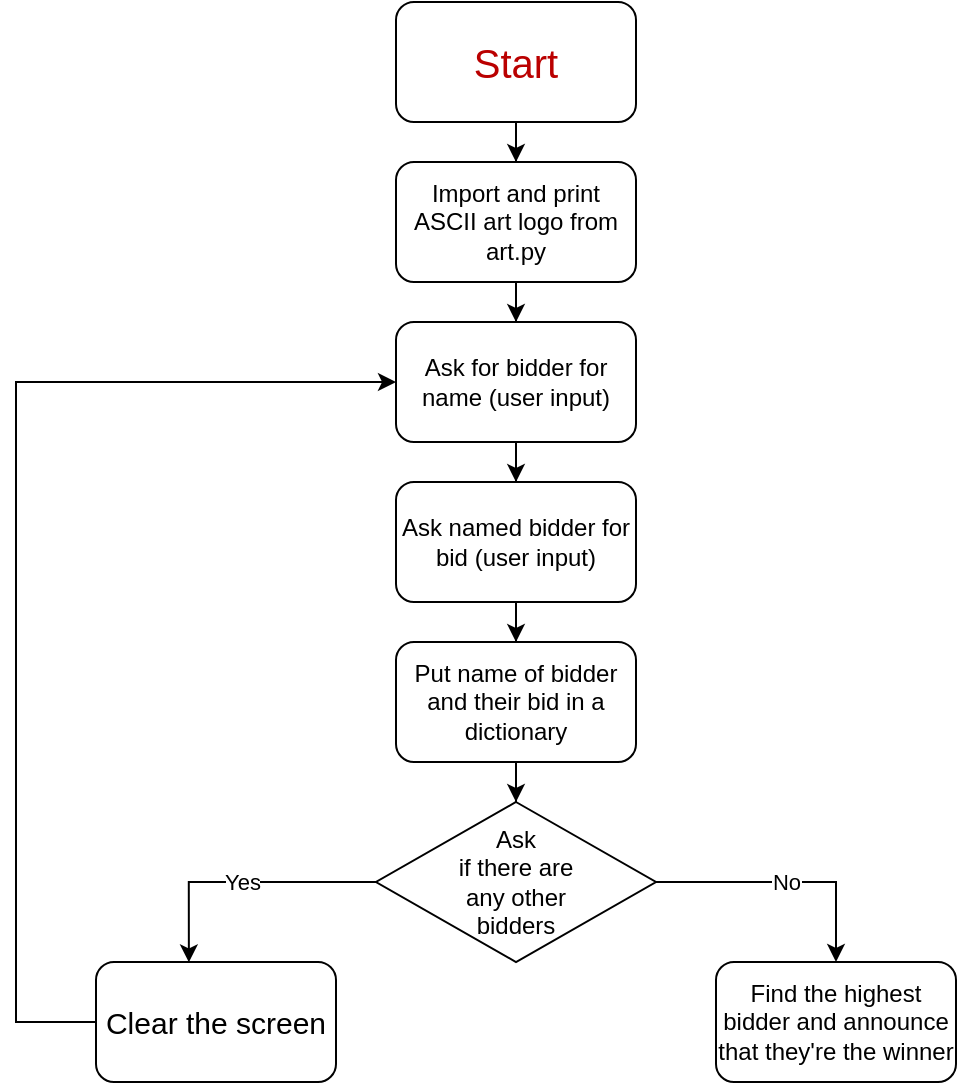 <mxfile version="13.9.9" type="device"><diagram id="C5RBs43oDa-KdzZeNtuy" name="Page-1"><mxGraphModel dx="1038" dy="607" grid="1" gridSize="10" guides="1" tooltips="1" connect="1" arrows="1" fold="1" page="1" pageScale="1" pageWidth="827" pageHeight="1169" math="0" shadow="0"><root><mxCell id="WIyWlLk6GJQsqaUBKTNV-0"/><mxCell id="WIyWlLk6GJQsqaUBKTNV-1" parent="WIyWlLk6GJQsqaUBKTNV-0"/><mxCell id="STAZVDbJ8cj7v5tUMaLq-5" value="" style="edgeStyle=orthogonalEdgeStyle;rounded=0;orthogonalLoop=1;jettySize=auto;html=1;" edge="1" parent="WIyWlLk6GJQsqaUBKTNV-1" source="STAZVDbJ8cj7v5tUMaLq-0" target="STAZVDbJ8cj7v5tUMaLq-4"><mxGeometry relative="1" as="geometry"/></mxCell><mxCell id="STAZVDbJ8cj7v5tUMaLq-0" value="&lt;font style=&quot;font-size: 20px&quot; color=&quot;rgba(0, 0, 0, 0)&quot;&gt;Start&lt;/font&gt;" style="rounded=1;whiteSpace=wrap;html=1;" vertex="1" parent="WIyWlLk6GJQsqaUBKTNV-1"><mxGeometry x="320" y="40" width="120" height="60" as="geometry"/></mxCell><mxCell id="STAZVDbJ8cj7v5tUMaLq-10" value="" style="edgeStyle=orthogonalEdgeStyle;rounded=0;orthogonalLoop=1;jettySize=auto;html=1;" edge="1" parent="WIyWlLk6GJQsqaUBKTNV-1" source="STAZVDbJ8cj7v5tUMaLq-1" target="STAZVDbJ8cj7v5tUMaLq-9"><mxGeometry relative="1" as="geometry"/></mxCell><mxCell id="STAZVDbJ8cj7v5tUMaLq-1" value="Put name of bidder and their bid in a dictionary" style="rounded=1;whiteSpace=wrap;html=1;" vertex="1" parent="WIyWlLk6GJQsqaUBKTNV-1"><mxGeometry x="320" y="360" width="120" height="60" as="geometry"/></mxCell><mxCell id="STAZVDbJ8cj7v5tUMaLq-8" value="" style="edgeStyle=orthogonalEdgeStyle;rounded=0;orthogonalLoop=1;jettySize=auto;html=1;" edge="1" parent="WIyWlLk6GJQsqaUBKTNV-1" source="STAZVDbJ8cj7v5tUMaLq-2" target="STAZVDbJ8cj7v5tUMaLq-1"><mxGeometry relative="1" as="geometry"/></mxCell><mxCell id="STAZVDbJ8cj7v5tUMaLq-2" value="Ask named bidder for bid (user input)" style="rounded=1;whiteSpace=wrap;html=1;" vertex="1" parent="WIyWlLk6GJQsqaUBKTNV-1"><mxGeometry x="320" y="280" width="120" height="60" as="geometry"/></mxCell><mxCell id="STAZVDbJ8cj7v5tUMaLq-7" value="" style="edgeStyle=orthogonalEdgeStyle;rounded=0;orthogonalLoop=1;jettySize=auto;html=1;" edge="1" parent="WIyWlLk6GJQsqaUBKTNV-1" source="STAZVDbJ8cj7v5tUMaLq-3" target="STAZVDbJ8cj7v5tUMaLq-2"><mxGeometry relative="1" as="geometry"/></mxCell><mxCell id="STAZVDbJ8cj7v5tUMaLq-3" value="Ask for bidder for name (user input)" style="rounded=1;whiteSpace=wrap;html=1;" vertex="1" parent="WIyWlLk6GJQsqaUBKTNV-1"><mxGeometry x="320" y="200" width="120" height="60" as="geometry"/></mxCell><mxCell id="STAZVDbJ8cj7v5tUMaLq-6" value="" style="edgeStyle=orthogonalEdgeStyle;rounded=0;orthogonalLoop=1;jettySize=auto;html=1;" edge="1" parent="WIyWlLk6GJQsqaUBKTNV-1" source="STAZVDbJ8cj7v5tUMaLq-4" target="STAZVDbJ8cj7v5tUMaLq-3"><mxGeometry relative="1" as="geometry"/></mxCell><mxCell id="STAZVDbJ8cj7v5tUMaLq-4" value="Import and print ASCII art logo from art.py" style="rounded=1;whiteSpace=wrap;html=1;" vertex="1" parent="WIyWlLk6GJQsqaUBKTNV-1"><mxGeometry x="320" y="120" width="120" height="60" as="geometry"/></mxCell><mxCell id="STAZVDbJ8cj7v5tUMaLq-14" value="No" style="edgeStyle=orthogonalEdgeStyle;rounded=0;orthogonalLoop=1;jettySize=auto;html=1;entryX=0.5;entryY=0;entryDx=0;entryDy=0;" edge="1" parent="WIyWlLk6GJQsqaUBKTNV-1" source="STAZVDbJ8cj7v5tUMaLq-9" target="STAZVDbJ8cj7v5tUMaLq-12"><mxGeometry relative="1" as="geometry"/></mxCell><mxCell id="STAZVDbJ8cj7v5tUMaLq-16" value="Yes" style="edgeStyle=orthogonalEdgeStyle;rounded=0;orthogonalLoop=1;jettySize=auto;html=1;entryX=0.387;entryY=0.003;entryDx=0;entryDy=0;entryPerimeter=0;" edge="1" parent="WIyWlLk6GJQsqaUBKTNV-1" source="STAZVDbJ8cj7v5tUMaLq-9" target="STAZVDbJ8cj7v5tUMaLq-11"><mxGeometry relative="1" as="geometry"/></mxCell><mxCell id="STAZVDbJ8cj7v5tUMaLq-9" value="Ask &lt;br&gt;if there are &lt;br&gt;any&amp;nbsp;other &lt;br&gt;bidders" style="rhombus;whiteSpace=wrap;html=1;" vertex="1" parent="WIyWlLk6GJQsqaUBKTNV-1"><mxGeometry x="310" y="440" width="140" height="80" as="geometry"/></mxCell><mxCell id="STAZVDbJ8cj7v5tUMaLq-15" style="edgeStyle=orthogonalEdgeStyle;rounded=0;orthogonalLoop=1;jettySize=auto;html=1;entryX=0;entryY=0.5;entryDx=0;entryDy=0;" edge="1" parent="WIyWlLk6GJQsqaUBKTNV-1" source="STAZVDbJ8cj7v5tUMaLq-11" target="STAZVDbJ8cj7v5tUMaLq-3"><mxGeometry relative="1" as="geometry"><Array as="points"><mxPoint x="130" y="550"/><mxPoint x="130" y="230"/></Array></mxGeometry></mxCell><mxCell id="STAZVDbJ8cj7v5tUMaLq-11" value="Clear the screen" style="rounded=1;whiteSpace=wrap;html=1;fontSize=15;" vertex="1" parent="WIyWlLk6GJQsqaUBKTNV-1"><mxGeometry x="170" y="520" width="120" height="60" as="geometry"/></mxCell><mxCell id="STAZVDbJ8cj7v5tUMaLq-12" value="Find the highest bidder and announce that they're the winner" style="rounded=1;whiteSpace=wrap;html=1;" vertex="1" parent="WIyWlLk6GJQsqaUBKTNV-1"><mxGeometry x="480" y="520" width="120" height="60" as="geometry"/></mxCell></root></mxGraphModel></diagram></mxfile>